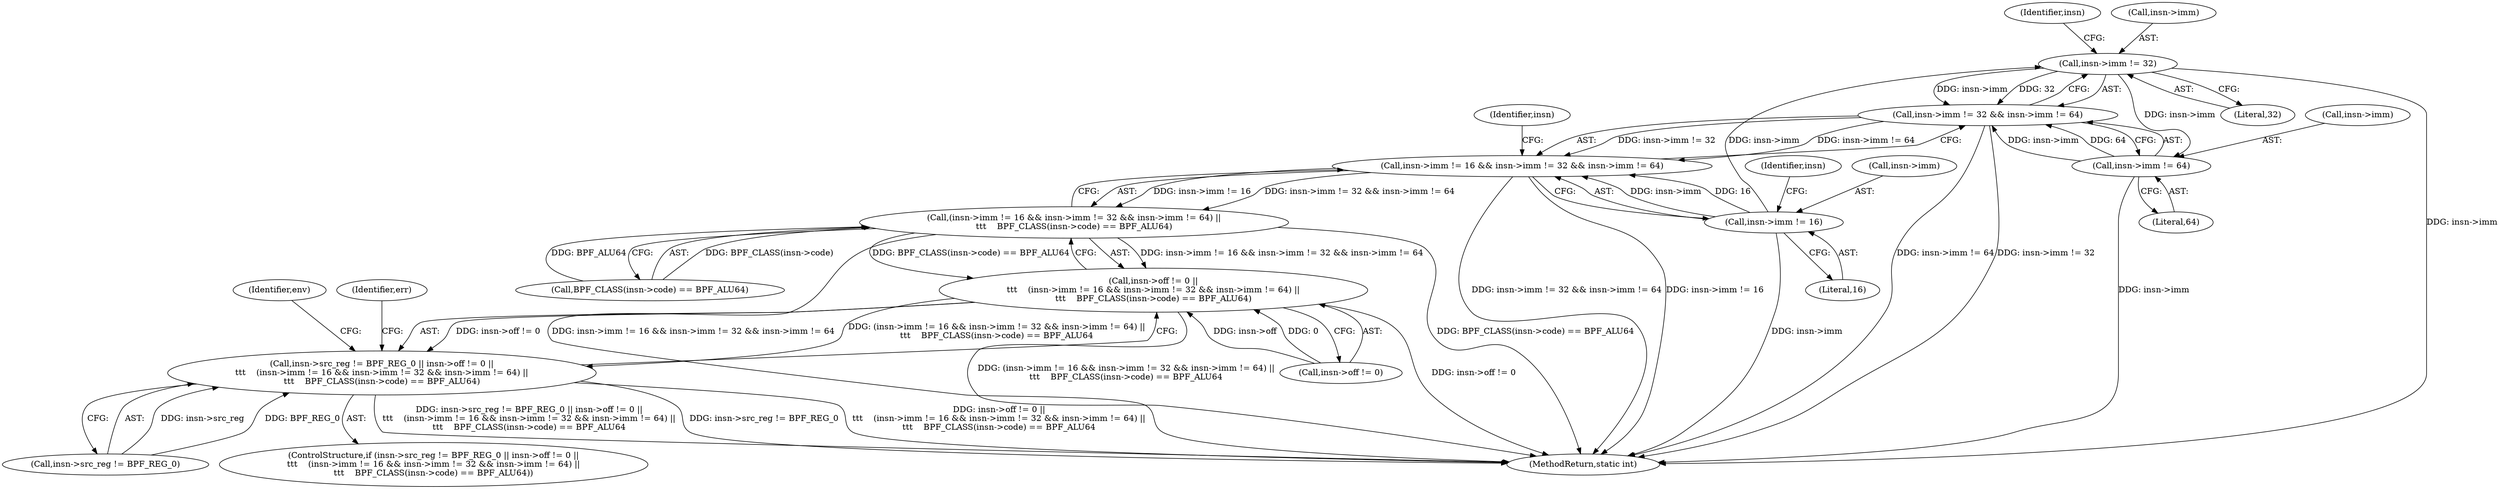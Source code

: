 digraph "0_linux_95a762e2c8c942780948091f8f2a4f32fce1ac6f@pointer" {
"1000198" [label="(Call,insn->imm != 32)"];
"1000192" [label="(Call,insn->imm != 16)"];
"1000197" [label="(Call,insn->imm != 32 && insn->imm != 64)"];
"1000191" [label="(Call,insn->imm != 16 && insn->imm != 32 && insn->imm != 64)"];
"1000190" [label="(Call,(insn->imm != 16 && insn->imm != 32 && insn->imm != 64) ||\n\t\t\t    BPF_CLASS(insn->code) == BPF_ALU64)"];
"1000184" [label="(Call,insn->off != 0 ||\n\t\t\t    (insn->imm != 16 && insn->imm != 32 && insn->imm != 64) ||\n\t\t\t    BPF_CLASS(insn->code) == BPF_ALU64)"];
"1000178" [label="(Call,insn->src_reg != BPF_REG_0 || insn->off != 0 ||\n\t\t\t    (insn->imm != 16 && insn->imm != 32 && insn->imm != 64) ||\n\t\t\t    BPF_CLASS(insn->code) == BPF_ALU64)"];
"1000203" [label="(Call,insn->imm != 64)"];
"1000222" [label="(Identifier,err)"];
"1000177" [label="(ControlStructure,if (insn->src_reg != BPF_REG_0 || insn->off != 0 ||\n\t\t\t    (insn->imm != 16 && insn->imm != 32 && insn->imm != 64) ||\n\t\t\t    BPF_CLASS(insn->code) == BPF_ALU64))"];
"1000203" [label="(Call,insn->imm != 64)"];
"1000211" [label="(Identifier,insn)"];
"1000208" [label="(Call,BPF_CLASS(insn->code) == BPF_ALU64)"];
"1000190" [label="(Call,(insn->imm != 16 && insn->imm != 32 && insn->imm != 64) ||\n\t\t\t    BPF_CLASS(insn->code) == BPF_ALU64)"];
"1000202" [label="(Literal,32)"];
"1000179" [label="(Call,insn->src_reg != BPF_REG_0)"];
"1000192" [label="(Call,insn->imm != 16)"];
"1000207" [label="(Literal,64)"];
"1000196" [label="(Literal,16)"];
"1000216" [label="(Identifier,env)"];
"1000200" [label="(Identifier,insn)"];
"1000184" [label="(Call,insn->off != 0 ||\n\t\t\t    (insn->imm != 16 && insn->imm != 32 && insn->imm != 64) ||\n\t\t\t    BPF_CLASS(insn->code) == BPF_ALU64)"];
"1000205" [label="(Identifier,insn)"];
"1000199" [label="(Call,insn->imm)"];
"1000204" [label="(Call,insn->imm)"];
"1000178" [label="(Call,insn->src_reg != BPF_REG_0 || insn->off != 0 ||\n\t\t\t    (insn->imm != 16 && insn->imm != 32 && insn->imm != 64) ||\n\t\t\t    BPF_CLASS(insn->code) == BPF_ALU64)"];
"1000630" [label="(MethodReturn,static int)"];
"1000185" [label="(Call,insn->off != 0)"];
"1000198" [label="(Call,insn->imm != 32)"];
"1000191" [label="(Call,insn->imm != 16 && insn->imm != 32 && insn->imm != 64)"];
"1000197" [label="(Call,insn->imm != 32 && insn->imm != 64)"];
"1000193" [label="(Call,insn->imm)"];
"1000198" -> "1000197"  [label="AST: "];
"1000198" -> "1000202"  [label="CFG: "];
"1000199" -> "1000198"  [label="AST: "];
"1000202" -> "1000198"  [label="AST: "];
"1000205" -> "1000198"  [label="CFG: "];
"1000197" -> "1000198"  [label="CFG: "];
"1000198" -> "1000630"  [label="DDG: insn->imm"];
"1000198" -> "1000197"  [label="DDG: insn->imm"];
"1000198" -> "1000197"  [label="DDG: 32"];
"1000192" -> "1000198"  [label="DDG: insn->imm"];
"1000198" -> "1000203"  [label="DDG: insn->imm"];
"1000192" -> "1000191"  [label="AST: "];
"1000192" -> "1000196"  [label="CFG: "];
"1000193" -> "1000192"  [label="AST: "];
"1000196" -> "1000192"  [label="AST: "];
"1000200" -> "1000192"  [label="CFG: "];
"1000191" -> "1000192"  [label="CFG: "];
"1000192" -> "1000630"  [label="DDG: insn->imm"];
"1000192" -> "1000191"  [label="DDG: insn->imm"];
"1000192" -> "1000191"  [label="DDG: 16"];
"1000197" -> "1000191"  [label="AST: "];
"1000197" -> "1000203"  [label="CFG: "];
"1000203" -> "1000197"  [label="AST: "];
"1000191" -> "1000197"  [label="CFG: "];
"1000197" -> "1000630"  [label="DDG: insn->imm != 64"];
"1000197" -> "1000630"  [label="DDG: insn->imm != 32"];
"1000197" -> "1000191"  [label="DDG: insn->imm != 32"];
"1000197" -> "1000191"  [label="DDG: insn->imm != 64"];
"1000203" -> "1000197"  [label="DDG: insn->imm"];
"1000203" -> "1000197"  [label="DDG: 64"];
"1000191" -> "1000190"  [label="AST: "];
"1000211" -> "1000191"  [label="CFG: "];
"1000190" -> "1000191"  [label="CFG: "];
"1000191" -> "1000630"  [label="DDG: insn->imm != 32 && insn->imm != 64"];
"1000191" -> "1000630"  [label="DDG: insn->imm != 16"];
"1000191" -> "1000190"  [label="DDG: insn->imm != 16"];
"1000191" -> "1000190"  [label="DDG: insn->imm != 32 && insn->imm != 64"];
"1000190" -> "1000184"  [label="AST: "];
"1000190" -> "1000208"  [label="CFG: "];
"1000208" -> "1000190"  [label="AST: "];
"1000184" -> "1000190"  [label="CFG: "];
"1000190" -> "1000630"  [label="DDG: insn->imm != 16 && insn->imm != 32 && insn->imm != 64"];
"1000190" -> "1000630"  [label="DDG: BPF_CLASS(insn->code) == BPF_ALU64"];
"1000190" -> "1000184"  [label="DDG: insn->imm != 16 && insn->imm != 32 && insn->imm != 64"];
"1000190" -> "1000184"  [label="DDG: BPF_CLASS(insn->code) == BPF_ALU64"];
"1000208" -> "1000190"  [label="DDG: BPF_CLASS(insn->code)"];
"1000208" -> "1000190"  [label="DDG: BPF_ALU64"];
"1000184" -> "1000178"  [label="AST: "];
"1000184" -> "1000185"  [label="CFG: "];
"1000185" -> "1000184"  [label="AST: "];
"1000178" -> "1000184"  [label="CFG: "];
"1000184" -> "1000630"  [label="DDG: insn->off != 0"];
"1000184" -> "1000630"  [label="DDG: (insn->imm != 16 && insn->imm != 32 && insn->imm != 64) ||\n\t\t\t    BPF_CLASS(insn->code) == BPF_ALU64"];
"1000184" -> "1000178"  [label="DDG: insn->off != 0"];
"1000184" -> "1000178"  [label="DDG: (insn->imm != 16 && insn->imm != 32 && insn->imm != 64) ||\n\t\t\t    BPF_CLASS(insn->code) == BPF_ALU64"];
"1000185" -> "1000184"  [label="DDG: insn->off"];
"1000185" -> "1000184"  [label="DDG: 0"];
"1000178" -> "1000177"  [label="AST: "];
"1000178" -> "1000179"  [label="CFG: "];
"1000179" -> "1000178"  [label="AST: "];
"1000216" -> "1000178"  [label="CFG: "];
"1000222" -> "1000178"  [label="CFG: "];
"1000178" -> "1000630"  [label="DDG: insn->src_reg != BPF_REG_0 || insn->off != 0 ||\n\t\t\t    (insn->imm != 16 && insn->imm != 32 && insn->imm != 64) ||\n\t\t\t    BPF_CLASS(insn->code) == BPF_ALU64"];
"1000178" -> "1000630"  [label="DDG: insn->src_reg != BPF_REG_0"];
"1000178" -> "1000630"  [label="DDG: insn->off != 0 ||\n\t\t\t    (insn->imm != 16 && insn->imm != 32 && insn->imm != 64) ||\n\t\t\t    BPF_CLASS(insn->code) == BPF_ALU64"];
"1000179" -> "1000178"  [label="DDG: insn->src_reg"];
"1000179" -> "1000178"  [label="DDG: BPF_REG_0"];
"1000203" -> "1000207"  [label="CFG: "];
"1000204" -> "1000203"  [label="AST: "];
"1000207" -> "1000203"  [label="AST: "];
"1000203" -> "1000630"  [label="DDG: insn->imm"];
}
